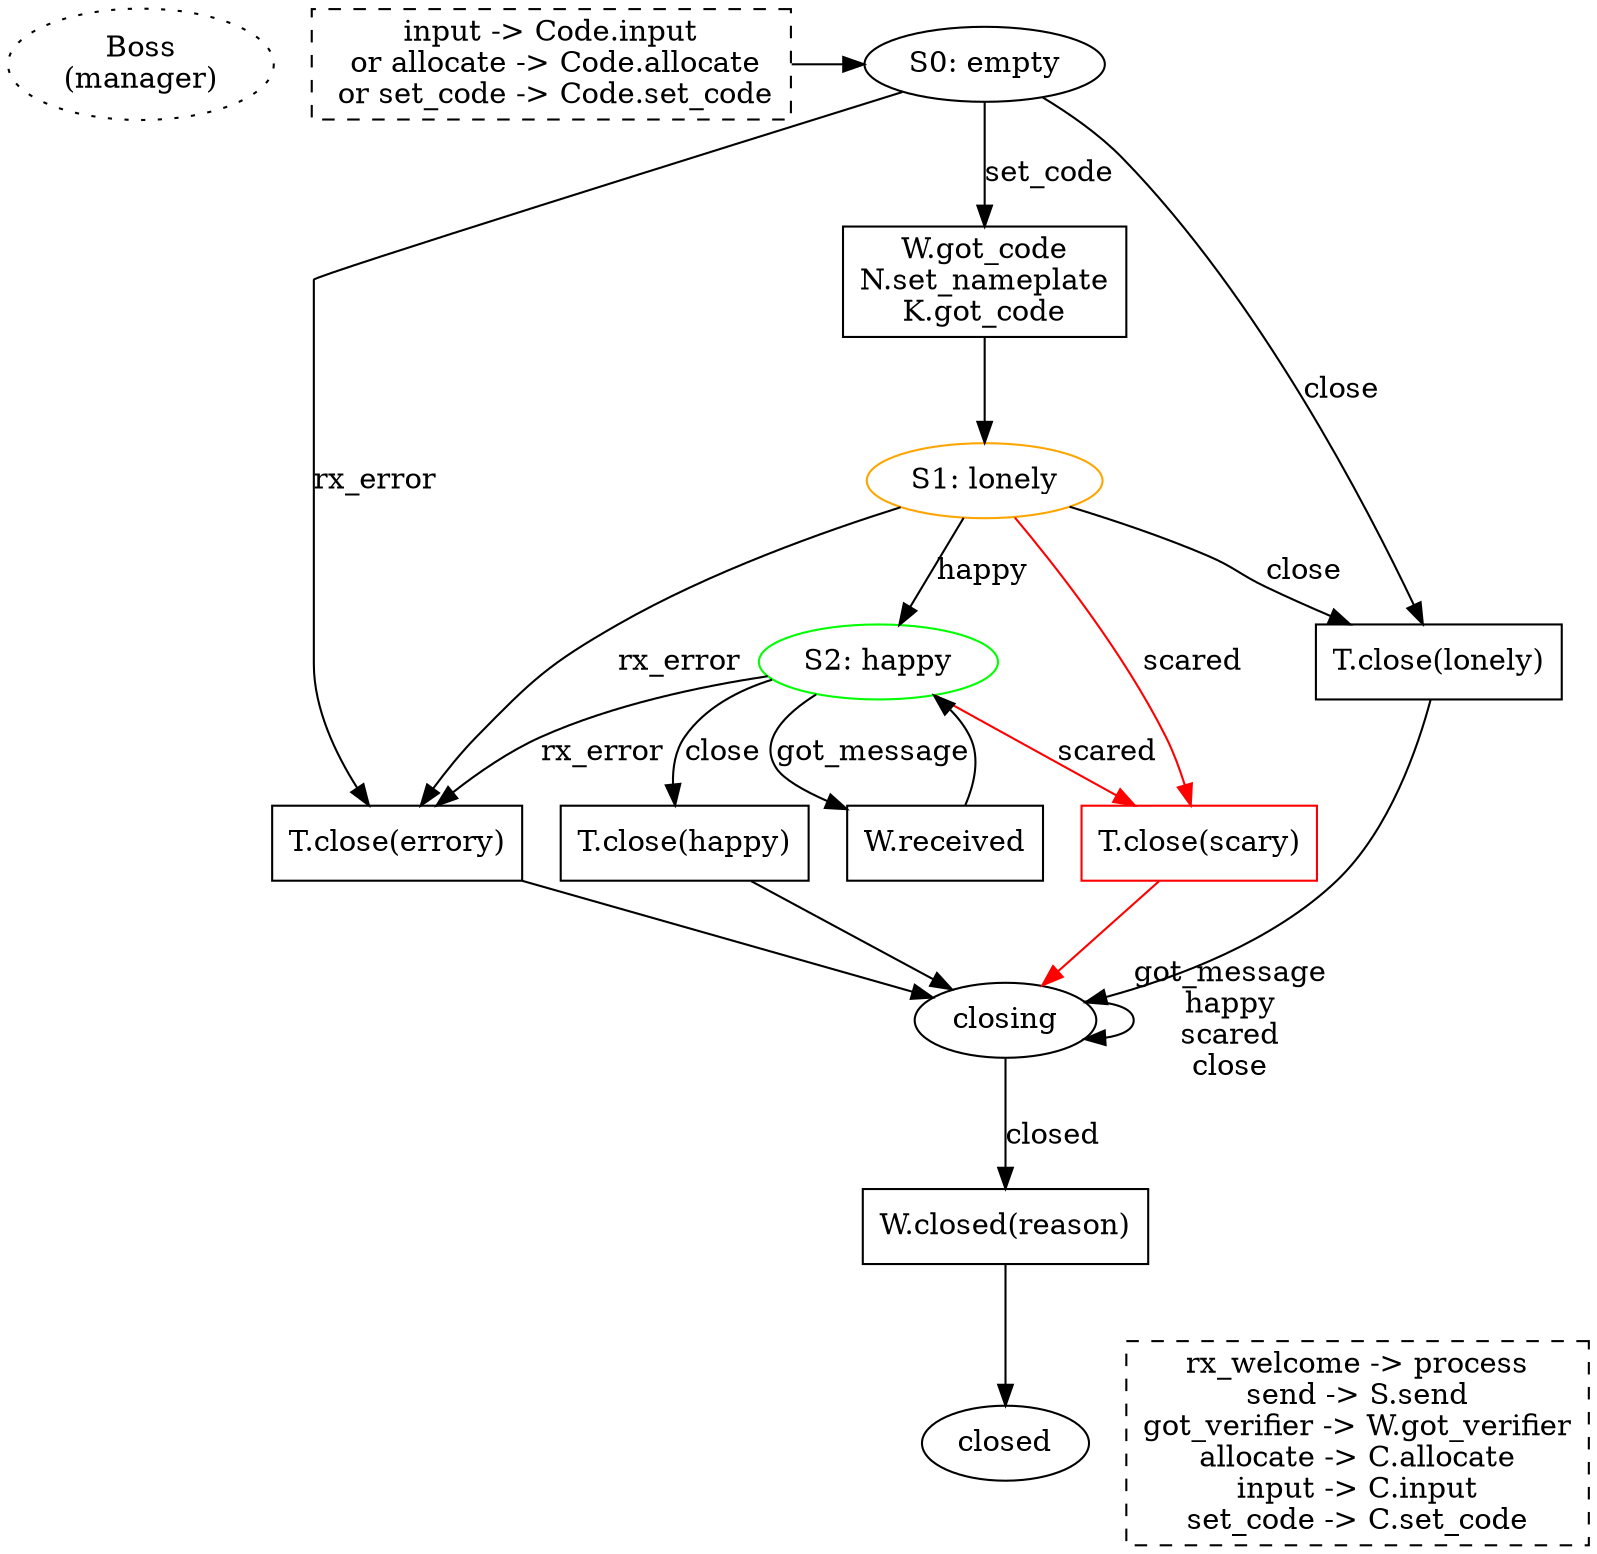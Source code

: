 digraph {

        /* could shave a RTT by committing to the nameplate early, before
        finishing the rest of the code input. While the user is still
        typing/completing the code, we claim the nameplate, open the mailbox,
        and retrieve the peer's PAKE message. Then as soon as the user
        finishes entering the code, we build our own PAKE message, send PAKE,
        compute the key, send VERSION. Starting from the Return, this saves
        two round trips. OTOH it adds consequences to hitting Tab. */

        start [label="Boss\n(manager)" style="dotted"]

        {rank=same; P0_code S0}
        P0_code [shape="box" style="dashed"
                 label="input -> Code.input\n or allocate -> Code.allocate\n or set_code -> Code.set_code"]
        P0_code -> S0
        S0 [label="S0: empty"]
        S0 -> P0_build [label="set_code"]

        S0 -> P_close_error [label="rx_error"]
        P_close_error [shape="box" label="T.close(errory)"]
        P_close_error -> S_closing
        S0 -> P_close_lonely [label="close"]

        P0_build [shape="box" label="W.got_code\nN.set_nameplate\nK.got_code"]
        P0_build -> S1
        S1 [label="S1: lonely" color="orange"]

        S1 -> S2 [label="happy"]

        S1 -> P_close_error [label="rx_error"]
        S1 -> P_close_scary [label="scared" color="red"]
        S1 -> P_close_lonely [label="close"]
        P_close_lonely [shape="box" label="T.close(lonely)"]
        P_close_lonely -> S_closing

        P_close_scary [shape="box" label="T.close(scary)" color="red"]
        P_close_scary -> S_closing [color="red"]

        S2 [label="S2: happy" color="green"]
        S2 -> P2_close [label="close"]
        P2_close [shape="box" label="T.close(happy)"]
        P2_close -> S_closing

        S2 -> P2_got_message [label="got_message"]
        P2_got_message [shape="box" label="W.received"]
        P2_got_message -> S2

        S2 -> P_close_error [label="rx_error"]
        S2 -> P_close_scary [label="scared" color="red"]

        S_closing [label="closing"]
        S_closing -> P_closed [label="closed"]
        S_closing -> S_closing [label="got_message\nhappy\nscared\nclose"]

        P_closed [shape="box" label="W.closed(reason)"]
        P_closed -> S_closed
        S_closed [label="closed"]

        {rank=same; Other S_closed}
        Other [shape="box" style="dashed"
               label="rx_welcome -> process\nsend -> S.send\ngot_verifier -> W.got_verifier\nallocate -> C.allocate\ninput -> C.input\nset_code -> C.set_code"
               ]


}
